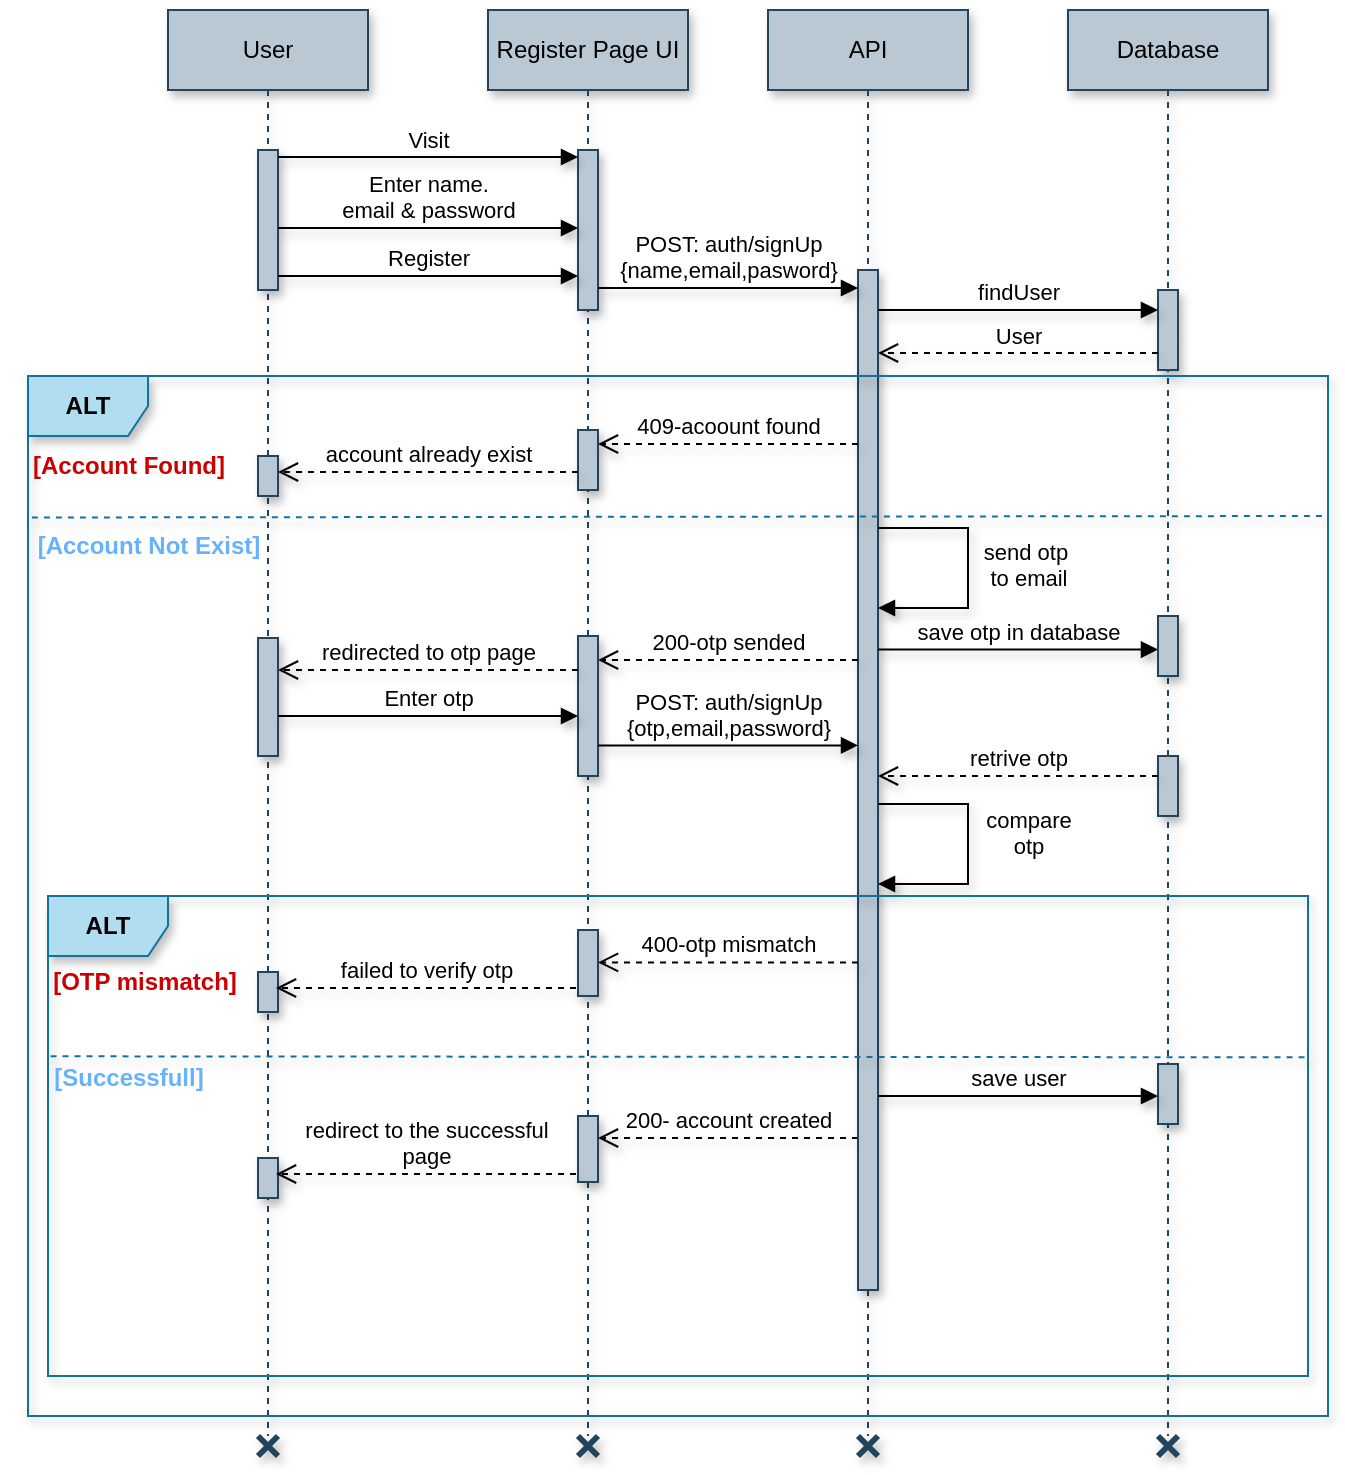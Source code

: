 <mxfile version="24.2.1" type="device">
  <diagram id="Qago6mBxmL6A3aa1LmM0" name="Page-1">
    <mxGraphModel dx="2219" dy="557" grid="1" gridSize="10" guides="1" tooltips="1" connect="1" arrows="1" fold="1" page="1" pageScale="1" pageWidth="1169" pageHeight="1654" math="0" shadow="0">
      <root>
        <mxCell id="0" />
        <mxCell id="1" parent="0" />
        <mxCell id="ctWxJvIFAZrD0krlZutH-1" value="User" style="shape=umlLifeline;perimeter=lifelinePerimeter;whiteSpace=wrap;html=1;container=1;dropTarget=0;collapsible=0;recursiveResize=0;outlineConnect=0;portConstraint=eastwest;newEdgeStyle={&quot;edgeStyle&quot;:&quot;elbowEdgeStyle&quot;,&quot;elbow&quot;:&quot;vertical&quot;,&quot;curved&quot;:0,&quot;rounded&quot;:0};fillColor=#bac8d3;strokeColor=#23445d;shadow=1;" parent="1" vertex="1">
          <mxGeometry x="70" y="527" width="100" height="713" as="geometry" />
        </mxCell>
        <mxCell id="ctWxJvIFAZrD0krlZutH-2" value="" style="html=1;points=[[0,0,0,0,5],[0,1,0,0,-5],[1,0,0,0,5],[1,1,0,0,-5]];perimeter=orthogonalPerimeter;outlineConnect=0;targetShapes=umlLifeline;portConstraint=eastwest;newEdgeStyle={&quot;curved&quot;:0,&quot;rounded&quot;:0};fillColor=#bac8d3;strokeColor=#23445d;shadow=1;" parent="ctWxJvIFAZrD0krlZutH-1" vertex="1">
          <mxGeometry x="45" y="70" width="10" height="70" as="geometry" />
        </mxCell>
        <mxCell id="ctWxJvIFAZrD0krlZutH-3" value="Register Page UI" style="shape=umlLifeline;perimeter=lifelinePerimeter;whiteSpace=wrap;html=1;container=1;dropTarget=0;collapsible=0;recursiveResize=0;outlineConnect=0;portConstraint=eastwest;newEdgeStyle={&quot;edgeStyle&quot;:&quot;elbowEdgeStyle&quot;,&quot;elbow&quot;:&quot;vertical&quot;,&quot;curved&quot;:0,&quot;rounded&quot;:0};fillColor=#bac8d3;strokeColor=#23445d;shadow=1;" parent="1" vertex="1">
          <mxGeometry x="230" y="527" width="100" height="713" as="geometry" />
        </mxCell>
        <mxCell id="ctWxJvIFAZrD0krlZutH-4" value="" style="html=1;points=[[0,0,0,0,5],[0,1,0,0,-5],[1,0,0,0,5],[1,1,0,0,-5]];perimeter=orthogonalPerimeter;outlineConnect=0;targetShapes=umlLifeline;portConstraint=eastwest;newEdgeStyle={&quot;curved&quot;:0,&quot;rounded&quot;:0};fillColor=#bac8d3;strokeColor=#23445d;shadow=1;" parent="ctWxJvIFAZrD0krlZutH-3" vertex="1">
          <mxGeometry x="45" y="70" width="10" height="80" as="geometry" />
        </mxCell>
        <mxCell id="ctWxJvIFAZrD0krlZutH-5" value="" style="html=1;points=[[0,0,0,0,5],[0,1,0,0,-5],[1,0,0,0,5],[1,1,0,0,-5]];perimeter=orthogonalPerimeter;outlineConnect=0;targetShapes=umlLifeline;portConstraint=eastwest;newEdgeStyle={&quot;curved&quot;:0,&quot;rounded&quot;:0};fillColor=#bac8d3;strokeColor=#23445d;shadow=1;" parent="ctWxJvIFAZrD0krlZutH-3" vertex="1">
          <mxGeometry x="45" y="210" width="10" height="30" as="geometry" />
        </mxCell>
        <mxCell id="ctWxJvIFAZrD0krlZutH-6" value="" style="html=1;points=[[0,0,0,0,5],[0,1,0,0,-5],[1,0,0,0,5],[1,1,0,0,-5]];perimeter=orthogonalPerimeter;outlineConnect=0;targetShapes=umlLifeline;portConstraint=eastwest;newEdgeStyle={&quot;curved&quot;:0,&quot;rounded&quot;:0};fillColor=#bac8d3;strokeColor=#23445d;shadow=1;" parent="ctWxJvIFAZrD0krlZutH-3" vertex="1">
          <mxGeometry x="45" y="553" width="10" height="33" as="geometry" />
        </mxCell>
        <mxCell id="ctWxJvIFAZrD0krlZutH-7" value="200- account created" style="html=1;verticalAlign=bottom;endArrow=open;dashed=1;endSize=8;curved=0;rounded=0;shadow=1;" parent="ctWxJvIFAZrD0krlZutH-3" edge="1">
          <mxGeometry relative="1" as="geometry">
            <mxPoint x="185" y="564" as="sourcePoint" />
            <mxPoint x="55" y="564" as="targetPoint" />
          </mxGeometry>
        </mxCell>
        <mxCell id="ctWxJvIFAZrD0krlZutH-8" value="" style="html=1;points=[[0,0,0,0,5],[0,1,0,0,-5],[1,0,0,0,5],[1,1,0,0,-5]];perimeter=orthogonalPerimeter;outlineConnect=0;targetShapes=umlLifeline;portConstraint=eastwest;newEdgeStyle={&quot;curved&quot;:0,&quot;rounded&quot;:0};fillColor=#bac8d3;strokeColor=#23445d;shadow=1;" parent="ctWxJvIFAZrD0krlZutH-3" vertex="1">
          <mxGeometry x="-115" y="574" width="10" height="20" as="geometry" />
        </mxCell>
        <mxCell id="ctWxJvIFAZrD0krlZutH-9" value="redirect to the successful&lt;div&gt;page&lt;/div&gt;" style="html=1;verticalAlign=bottom;endArrow=open;dashed=1;endSize=8;curved=0;rounded=0;shadow=1;" parent="ctWxJvIFAZrD0krlZutH-3" edge="1">
          <mxGeometry relative="1" as="geometry">
            <mxPoint x="44" y="582" as="sourcePoint" />
            <mxPoint x="-106" y="582" as="targetPoint" />
          </mxGeometry>
        </mxCell>
        <mxCell id="ctWxJvIFAZrD0krlZutH-10" value="API" style="shape=umlLifeline;perimeter=lifelinePerimeter;whiteSpace=wrap;html=1;container=1;dropTarget=0;collapsible=0;recursiveResize=0;outlineConnect=0;portConstraint=eastwest;newEdgeStyle={&quot;edgeStyle&quot;:&quot;elbowEdgeStyle&quot;,&quot;elbow&quot;:&quot;vertical&quot;,&quot;curved&quot;:0,&quot;rounded&quot;:0};fillColor=#bac8d3;strokeColor=#23445d;shadow=1;" parent="1" vertex="1">
          <mxGeometry x="370" y="527" width="100" height="713" as="geometry" />
        </mxCell>
        <mxCell id="ctWxJvIFAZrD0krlZutH-11" value="" style="html=1;points=[[0,0,0,0,5],[0,1,0,0,-5],[1,0,0,0,5],[1,1,0,0,-5]];perimeter=orthogonalPerimeter;outlineConnect=0;targetShapes=umlLifeline;portConstraint=eastwest;newEdgeStyle={&quot;curved&quot;:0,&quot;rounded&quot;:0};fillColor=#bac8d3;strokeColor=#23445d;shadow=1;" parent="ctWxJvIFAZrD0krlZutH-10" vertex="1">
          <mxGeometry x="45" y="130" width="10" height="510" as="geometry" />
        </mxCell>
        <mxCell id="ctWxJvIFAZrD0krlZutH-12" value="send otp&amp;nbsp;&lt;div&gt;to email&lt;/div&gt;" style="html=1;verticalAlign=bottom;endArrow=block;curved=0;rounded=0;shadow=1;" parent="ctWxJvIFAZrD0krlZutH-10" edge="1">
          <mxGeometry x="0.214" y="30" width="80" relative="1" as="geometry">
            <mxPoint x="55.0" y="259.0" as="sourcePoint" />
            <mxPoint x="55" y="299" as="targetPoint" />
            <Array as="points">
              <mxPoint x="100" y="259" />
              <mxPoint x="100" y="289" />
              <mxPoint x="100" y="299" />
            </Array>
            <mxPoint as="offset" />
          </mxGeometry>
        </mxCell>
        <mxCell id="ctWxJvIFAZrD0krlZutH-13" value="Database" style="shape=umlLifeline;perimeter=lifelinePerimeter;whiteSpace=wrap;html=1;container=1;dropTarget=0;collapsible=0;recursiveResize=0;outlineConnect=0;portConstraint=eastwest;newEdgeStyle={&quot;edgeStyle&quot;:&quot;elbowEdgeStyle&quot;,&quot;elbow&quot;:&quot;vertical&quot;,&quot;curved&quot;:0,&quot;rounded&quot;:0};fillColor=#bac8d3;strokeColor=#23445d;shadow=1;" parent="1" vertex="1">
          <mxGeometry x="520" y="527" width="100" height="713" as="geometry" />
        </mxCell>
        <mxCell id="ctWxJvIFAZrD0krlZutH-14" value="" style="html=1;points=[[0,0,0,0,5],[0,1,0,0,-5],[1,0,0,0,5],[1,1,0,0,-5]];perimeter=orthogonalPerimeter;outlineConnect=0;targetShapes=umlLifeline;portConstraint=eastwest;newEdgeStyle={&quot;curved&quot;:0,&quot;rounded&quot;:0};fillColor=#bac8d3;strokeColor=#23445d;shadow=1;" parent="ctWxJvIFAZrD0krlZutH-13" vertex="1">
          <mxGeometry x="45" y="140" width="10" height="40" as="geometry" />
        </mxCell>
        <mxCell id="ctWxJvIFAZrD0krlZutH-15" value="" style="html=1;points=[[0,0,0,0,5],[0,1,0,0,-5],[1,0,0,0,5],[1,1,0,0,-5]];perimeter=orthogonalPerimeter;outlineConnect=0;targetShapes=umlLifeline;portConstraint=eastwest;newEdgeStyle={&quot;curved&quot;:0,&quot;rounded&quot;:0};fillColor=#bac8d3;strokeColor=#23445d;shadow=1;" parent="ctWxJvIFAZrD0krlZutH-13" vertex="1">
          <mxGeometry x="45" y="373" width="10" height="30" as="geometry" />
        </mxCell>
        <mxCell id="ctWxJvIFAZrD0krlZutH-16" value="" style="html=1;points=[[0,0,0,0,5],[0,1,0,0,-5],[1,0,0,0,5],[1,1,0,0,-5]];perimeter=orthogonalPerimeter;outlineConnect=0;targetShapes=umlLifeline;portConstraint=eastwest;newEdgeStyle={&quot;curved&quot;:0,&quot;rounded&quot;:0};fillColor=#bac8d3;strokeColor=#23445d;shadow=1;" parent="ctWxJvIFAZrD0krlZutH-13" vertex="1">
          <mxGeometry x="45" y="527" width="10" height="30" as="geometry" />
        </mxCell>
        <mxCell id="ctWxJvIFAZrD0krlZutH-17" value="Visit" style="html=1;verticalAlign=bottom;endArrow=block;curved=0;rounded=0;shadow=1;" parent="1" edge="1">
          <mxGeometry width="80" relative="1" as="geometry">
            <mxPoint x="125" y="600.5" as="sourcePoint" />
            <mxPoint x="275" y="600.5" as="targetPoint" />
          </mxGeometry>
        </mxCell>
        <mxCell id="ctWxJvIFAZrD0krlZutH-18" value="Enter name.&lt;div&gt;email &amp;amp; password&lt;/div&gt;" style="html=1;verticalAlign=bottom;endArrow=block;curved=0;rounded=0;shadow=1;" parent="1" edge="1">
          <mxGeometry width="80" relative="1" as="geometry">
            <mxPoint x="125" y="636.0" as="sourcePoint" />
            <mxPoint x="275" y="636.0" as="targetPoint" />
          </mxGeometry>
        </mxCell>
        <mxCell id="ctWxJvIFAZrD0krlZutH-19" value="Register" style="html=1;verticalAlign=bottom;endArrow=block;curved=0;rounded=0;shadow=1;" parent="1" edge="1">
          <mxGeometry width="80" relative="1" as="geometry">
            <mxPoint x="125" y="660" as="sourcePoint" />
            <mxPoint x="275" y="660" as="targetPoint" />
          </mxGeometry>
        </mxCell>
        <mxCell id="ctWxJvIFAZrD0krlZutH-20" value="POST: auth/signUp&lt;div&gt;{name,email,pasword}&lt;/div&gt;" style="html=1;verticalAlign=bottom;endArrow=block;curved=0;rounded=0;shadow=1;" parent="1" edge="1">
          <mxGeometry width="80" relative="1" as="geometry">
            <mxPoint x="285" y="666" as="sourcePoint" />
            <mxPoint x="415" y="666" as="targetPoint" />
          </mxGeometry>
        </mxCell>
        <mxCell id="ctWxJvIFAZrD0krlZutH-21" value="findUser" style="html=1;verticalAlign=bottom;endArrow=block;curved=0;rounded=0;shadow=1;" parent="1" edge="1">
          <mxGeometry width="80" relative="1" as="geometry">
            <mxPoint x="425" y="677" as="sourcePoint" />
            <mxPoint x="565" y="677" as="targetPoint" />
          </mxGeometry>
        </mxCell>
        <mxCell id="ctWxJvIFAZrD0krlZutH-22" value="User" style="html=1;verticalAlign=bottom;endArrow=open;dashed=1;endSize=8;curved=0;rounded=0;shadow=1;" parent="1" edge="1">
          <mxGeometry relative="1" as="geometry">
            <mxPoint x="565.0" y="698.5" as="sourcePoint" />
            <mxPoint x="425.0" y="698.5" as="targetPoint" />
          </mxGeometry>
        </mxCell>
        <mxCell id="ctWxJvIFAZrD0krlZutH-23" value="ALT" style="shape=umlFrame;whiteSpace=wrap;html=1;pointerEvents=0;width=60;height=30;fillColor=#b1ddf0;strokeColor=#10739e;shadow=1;fontStyle=1" parent="1" vertex="1">
          <mxGeometry y="710" width="650" height="520" as="geometry" />
        </mxCell>
        <mxCell id="ctWxJvIFAZrD0krlZutH-24" value="&lt;b&gt;&lt;font color=&quot;#cc0000&quot;&gt;[Account Found]&lt;/font&gt;&lt;/b&gt;" style="text;html=1;align=center;verticalAlign=middle;resizable=0;points=[];autosize=1;strokeColor=none;fillColor=none;shadow=1;" parent="1" vertex="1">
          <mxGeometry x="-10" y="740" width="120" height="30" as="geometry" />
        </mxCell>
        <mxCell id="ctWxJvIFAZrD0krlZutH-25" value="409-acoount found" style="html=1;verticalAlign=bottom;endArrow=open;dashed=1;endSize=8;curved=0;rounded=0;shadow=1;" parent="1" edge="1">
          <mxGeometry relative="1" as="geometry">
            <mxPoint x="415" y="744.0" as="sourcePoint" />
            <mxPoint x="285" y="744.0" as="targetPoint" />
          </mxGeometry>
        </mxCell>
        <mxCell id="ctWxJvIFAZrD0krlZutH-26" value="account already exist" style="html=1;verticalAlign=bottom;endArrow=open;dashed=1;endSize=8;curved=0;rounded=0;shadow=1;" parent="1" edge="1">
          <mxGeometry relative="1" as="geometry">
            <mxPoint x="275" y="758" as="sourcePoint" />
            <mxPoint x="125" y="758" as="targetPoint" />
          </mxGeometry>
        </mxCell>
        <mxCell id="ctWxJvIFAZrD0krlZutH-27" value="" style="html=1;points=[[0,0,0,0,5],[0,1,0,0,-5],[1,0,0,0,5],[1,1,0,0,-5]];perimeter=orthogonalPerimeter;outlineConnect=0;targetShapes=umlLifeline;portConstraint=eastwest;newEdgeStyle={&quot;curved&quot;:0,&quot;rounded&quot;:0};fillColor=#bac8d3;strokeColor=#23445d;shadow=1;" parent="1" vertex="1">
          <mxGeometry x="115" y="750" width="10" height="20" as="geometry" />
        </mxCell>
        <mxCell id="ctWxJvIFAZrD0krlZutH-28" value="" style="endArrow=none;dashed=1;html=1;rounded=0;fillColor=#b1ddf0;strokeColor=#10739e;fontStyle=1;exitX=0;exitY=0.305;exitDx=0;exitDy=0;exitPerimeter=0;entryX=0.997;entryY=0.303;entryDx=0;entryDy=0;entryPerimeter=0;shadow=1;" parent="1" edge="1">
          <mxGeometry width="50" height="50" relative="1" as="geometry">
            <mxPoint x="1.95" y="780.74" as="sourcePoint" />
            <mxPoint x="650.0" y="780.0" as="targetPoint" />
          </mxGeometry>
        </mxCell>
        <mxCell id="ctWxJvIFAZrD0krlZutH-29" value="200-otp sended" style="html=1;verticalAlign=bottom;endArrow=open;dashed=1;endSize=8;curved=0;rounded=0;entryX=1;entryY=0;entryDx=0;entryDy=5;entryPerimeter=0;shadow=1;" parent="1" edge="1">
          <mxGeometry relative="1" as="geometry">
            <mxPoint x="415" y="852" as="sourcePoint" />
            <mxPoint x="285" y="852" as="targetPoint" />
          </mxGeometry>
        </mxCell>
        <mxCell id="ctWxJvIFAZrD0krlZutH-30" value="" style="html=1;points=[[0,0,0,0,5],[0,1,0,0,-5],[1,0,0,0,5],[1,1,0,0,-5]];perimeter=orthogonalPerimeter;outlineConnect=0;targetShapes=umlLifeline;portConstraint=eastwest;newEdgeStyle={&quot;curved&quot;:0,&quot;rounded&quot;:0};fillColor=#bac8d3;strokeColor=#23445d;shadow=1;" parent="1" vertex="1">
          <mxGeometry x="275" y="840" width="10" height="70" as="geometry" />
        </mxCell>
        <mxCell id="ctWxJvIFAZrD0krlZutH-31" value="redirected to otp page" style="html=1;verticalAlign=bottom;endArrow=open;dashed=1;endSize=8;curved=0;rounded=0;shadow=1;" parent="1" edge="1">
          <mxGeometry relative="1" as="geometry">
            <mxPoint x="275" y="857" as="sourcePoint" />
            <mxPoint x="125" y="857" as="targetPoint" />
          </mxGeometry>
        </mxCell>
        <mxCell id="ctWxJvIFAZrD0krlZutH-32" value="" style="html=1;points=[[0,0,0,0,5],[0,1,0,0,-5],[1,0,0,0,5],[1,1,0,0,-5]];perimeter=orthogonalPerimeter;outlineConnect=0;targetShapes=umlLifeline;portConstraint=eastwest;newEdgeStyle={&quot;curved&quot;:0,&quot;rounded&quot;:0};fillColor=#bac8d3;strokeColor=#23445d;shadow=1;" parent="1" vertex="1">
          <mxGeometry x="115" y="841" width="10" height="59" as="geometry" />
        </mxCell>
        <mxCell id="ctWxJvIFAZrD0krlZutH-33" value="&lt;b&gt;&lt;font color=&quot;#66b2ff&quot;&gt;[Account Not Exist]&lt;/font&gt;&lt;/b&gt;" style="text;html=1;align=center;verticalAlign=middle;resizable=0;points=[];autosize=1;strokeColor=none;fillColor=none;shadow=1;" parent="1" vertex="1">
          <mxGeometry x="-5" y="780" width="130" height="30" as="geometry" />
        </mxCell>
        <mxCell id="ctWxJvIFAZrD0krlZutH-34" value="" style="html=1;points=[[0,0,0,0,5],[0,1,0,0,-5],[1,0,0,0,5],[1,1,0,0,-5]];perimeter=orthogonalPerimeter;outlineConnect=0;targetShapes=umlLifeline;portConstraint=eastwest;newEdgeStyle={&quot;curved&quot;:0,&quot;rounded&quot;:0};fillColor=#bac8d3;strokeColor=#23445d;shadow=1;" parent="1" vertex="1">
          <mxGeometry x="275" y="987" width="10" height="33" as="geometry" />
        </mxCell>
        <mxCell id="ctWxJvIFAZrD0krlZutH-35" value="" style="html=1;points=[[0,0,0,0,5],[0,1,0,0,-5],[1,0,0,0,5],[1,1,0,0,-5]];perimeter=orthogonalPerimeter;outlineConnect=0;targetShapes=umlLifeline;portConstraint=eastwest;newEdgeStyle={&quot;curved&quot;:0,&quot;rounded&quot;:0};fillColor=#bac8d3;strokeColor=#23445d;shadow=1;" parent="1" vertex="1">
          <mxGeometry x="115" y="1008" width="10" height="20" as="geometry" />
        </mxCell>
        <mxCell id="ctWxJvIFAZrD0krlZutH-36" value="failed to verify otp" style="html=1;verticalAlign=bottom;endArrow=open;dashed=1;endSize=8;curved=0;rounded=0;shadow=1;" parent="1" edge="1">
          <mxGeometry relative="1" as="geometry">
            <mxPoint x="274" y="1016" as="sourcePoint" />
            <mxPoint x="124" y="1016" as="targetPoint" />
          </mxGeometry>
        </mxCell>
        <mxCell id="ctWxJvIFAZrD0krlZutH-37" value="Enter otp" style="html=1;verticalAlign=bottom;endArrow=block;curved=0;rounded=0;shadow=1;" parent="1" edge="1">
          <mxGeometry width="80" relative="1" as="geometry">
            <mxPoint x="125" y="880" as="sourcePoint" />
            <mxPoint x="275" y="880" as="targetPoint" />
          </mxGeometry>
        </mxCell>
        <mxCell id="ctWxJvIFAZrD0krlZutH-38" value="POST: auth/signUp&lt;div&gt;{otp,email,password}&lt;/div&gt;" style="html=1;verticalAlign=bottom;endArrow=block;curved=0;rounded=0;shadow=1;" parent="1" edge="1">
          <mxGeometry width="80" relative="1" as="geometry">
            <mxPoint x="285" y="894.72" as="sourcePoint" />
            <mxPoint x="415" y="894.72" as="targetPoint" />
          </mxGeometry>
        </mxCell>
        <mxCell id="ctWxJvIFAZrD0krlZutH-39" value="save otp in database" style="html=1;verticalAlign=bottom;endArrow=block;curved=0;rounded=0;shadow=1;" parent="1" edge="1">
          <mxGeometry width="80" relative="1" as="geometry">
            <mxPoint x="425" y="846.78" as="sourcePoint" />
            <mxPoint x="565" y="846.78" as="targetPoint" />
          </mxGeometry>
        </mxCell>
        <mxCell id="ctWxJvIFAZrD0krlZutH-40" value="" style="html=1;points=[[0,0,0,0,5],[0,1,0,0,-5],[1,0,0,0,5],[1,1,0,0,-5]];perimeter=orthogonalPerimeter;outlineConnect=0;targetShapes=umlLifeline;portConstraint=eastwest;newEdgeStyle={&quot;curved&quot;:0,&quot;rounded&quot;:0};fillColor=#bac8d3;strokeColor=#23445d;shadow=1;" parent="1" vertex="1">
          <mxGeometry x="565" y="830" width="10" height="30" as="geometry" />
        </mxCell>
        <mxCell id="ctWxJvIFAZrD0krlZutH-41" value="retrive otp" style="html=1;verticalAlign=bottom;endArrow=open;dashed=1;endSize=8;curved=0;rounded=0;shadow=1;" parent="1" edge="1">
          <mxGeometry relative="1" as="geometry">
            <mxPoint x="565.0" y="910" as="sourcePoint" />
            <mxPoint x="425.0" y="910" as="targetPoint" />
          </mxGeometry>
        </mxCell>
        <mxCell id="ctWxJvIFAZrD0krlZutH-42" value="compare&lt;div&gt;otp&lt;/div&gt;" style="html=1;verticalAlign=bottom;endArrow=block;curved=0;rounded=0;shadow=1;" parent="1" edge="1">
          <mxGeometry x="0.154" y="30" width="80" relative="1" as="geometry">
            <mxPoint x="425.0" y="924.0" as="sourcePoint" />
            <mxPoint x="425" y="964" as="targetPoint" />
            <Array as="points">
              <mxPoint x="470" y="924" />
              <mxPoint x="470" y="954" />
              <mxPoint x="470" y="964" />
            </Array>
            <mxPoint as="offset" />
          </mxGeometry>
        </mxCell>
        <mxCell id="ctWxJvIFAZrD0krlZutH-43" value="ALT" style="shape=umlFrame;whiteSpace=wrap;html=1;pointerEvents=0;fillColor=#b1ddf0;strokeColor=#10739e;shadow=1;fontStyle=1" parent="1" vertex="1">
          <mxGeometry x="10" y="970" width="630" height="240" as="geometry" />
        </mxCell>
        <mxCell id="ctWxJvIFAZrD0krlZutH-44" value="" style="endArrow=none;dashed=1;html=1;rounded=0;entryX=1;entryY=0.336;entryDx=0;entryDy=0;entryPerimeter=0;exitX=0.002;exitY=0.334;exitDx=0;exitDy=0;exitPerimeter=0;fillColor=#b1ddf0;strokeColor=#10739e;shadow=1;" parent="1" source="ctWxJvIFAZrD0krlZutH-43" target="ctWxJvIFAZrD0krlZutH-43" edge="1">
          <mxGeometry width="50" height="50" relative="1" as="geometry">
            <mxPoint x="30.0" y="1050.48" as="sourcePoint" />
            <mxPoint x="632.4" y="1050" as="targetPoint" />
          </mxGeometry>
        </mxCell>
        <mxCell id="ctWxJvIFAZrD0krlZutH-45" value="400-otp mismatch" style="html=1;verticalAlign=bottom;endArrow=open;dashed=1;endSize=8;curved=0;rounded=0;entryX=1;entryY=0;entryDx=0;entryDy=5;entryPerimeter=0;shadow=1;" parent="1" edge="1">
          <mxGeometry relative="1" as="geometry">
            <mxPoint x="415" y="1003.22" as="sourcePoint" />
            <mxPoint x="285" y="1003.22" as="targetPoint" />
          </mxGeometry>
        </mxCell>
        <mxCell id="ctWxJvIFAZrD0krlZutH-46" value="&lt;b&gt;&lt;font color=&quot;#cc0000&quot;&gt;[OTP mismatch]&lt;/font&gt;&lt;/b&gt;" style="text;html=1;align=center;verticalAlign=middle;resizable=0;points=[];autosize=1;strokeColor=none;fillColor=none;shadow=1;" parent="1" vertex="1">
          <mxGeometry x="-2" y="998" width="120" height="30" as="geometry" />
        </mxCell>
        <mxCell id="ctWxJvIFAZrD0krlZutH-47" value="&lt;b&gt;&lt;font color=&quot;#66b2ff&quot;&gt;[Successfull]&lt;/font&gt;&lt;/b&gt;" style="text;html=1;align=center;verticalAlign=middle;resizable=0;points=[];autosize=1;strokeColor=none;fillColor=none;shadow=1;" parent="1" vertex="1">
          <mxGeometry y="1046" width="100" height="30" as="geometry" />
        </mxCell>
        <mxCell id="ctWxJvIFAZrD0krlZutH-48" value="save user" style="html=1;verticalAlign=bottom;endArrow=block;curved=0;rounded=0;shadow=1;" parent="1" edge="1">
          <mxGeometry width="80" relative="1" as="geometry">
            <mxPoint x="425" y="1070" as="sourcePoint" />
            <mxPoint x="565" y="1070" as="targetPoint" />
          </mxGeometry>
        </mxCell>
        <mxCell id="ctWxJvIFAZrD0krlZutH-49" value="" style="shape=umlDestroy;whiteSpace=wrap;html=1;strokeWidth=3;targetShapes=umlLifeline;fillColor=#bac8d3;strokeColor=#23445d;aspect=fixed;fontStyle=0;shadow=1;" parent="1" vertex="1">
          <mxGeometry x="115" y="1240" width="10" height="10" as="geometry" />
        </mxCell>
        <mxCell id="ctWxJvIFAZrD0krlZutH-50" value="" style="shape=umlDestroy;whiteSpace=wrap;html=1;strokeWidth=3;targetShapes=umlLifeline;fillColor=#bac8d3;strokeColor=#23445d;aspect=fixed;fontStyle=0;shadow=1;" parent="1" vertex="1">
          <mxGeometry x="275" y="1240" width="10" height="10" as="geometry" />
        </mxCell>
        <mxCell id="ctWxJvIFAZrD0krlZutH-51" value="" style="shape=umlDestroy;whiteSpace=wrap;html=1;strokeWidth=3;targetShapes=umlLifeline;fillColor=#bac8d3;strokeColor=#23445d;aspect=fixed;fontStyle=0;shadow=1;" parent="1" vertex="1">
          <mxGeometry x="415" y="1240" width="10" height="10" as="geometry" />
        </mxCell>
        <mxCell id="ctWxJvIFAZrD0krlZutH-52" value="" style="shape=umlDestroy;whiteSpace=wrap;html=1;strokeWidth=3;targetShapes=umlLifeline;fillColor=#bac8d3;strokeColor=#23445d;aspect=fixed;fontStyle=0;shadow=1;" parent="1" vertex="1">
          <mxGeometry x="565" y="1240" width="10" height="10" as="geometry" />
        </mxCell>
      </root>
    </mxGraphModel>
  </diagram>
</mxfile>
